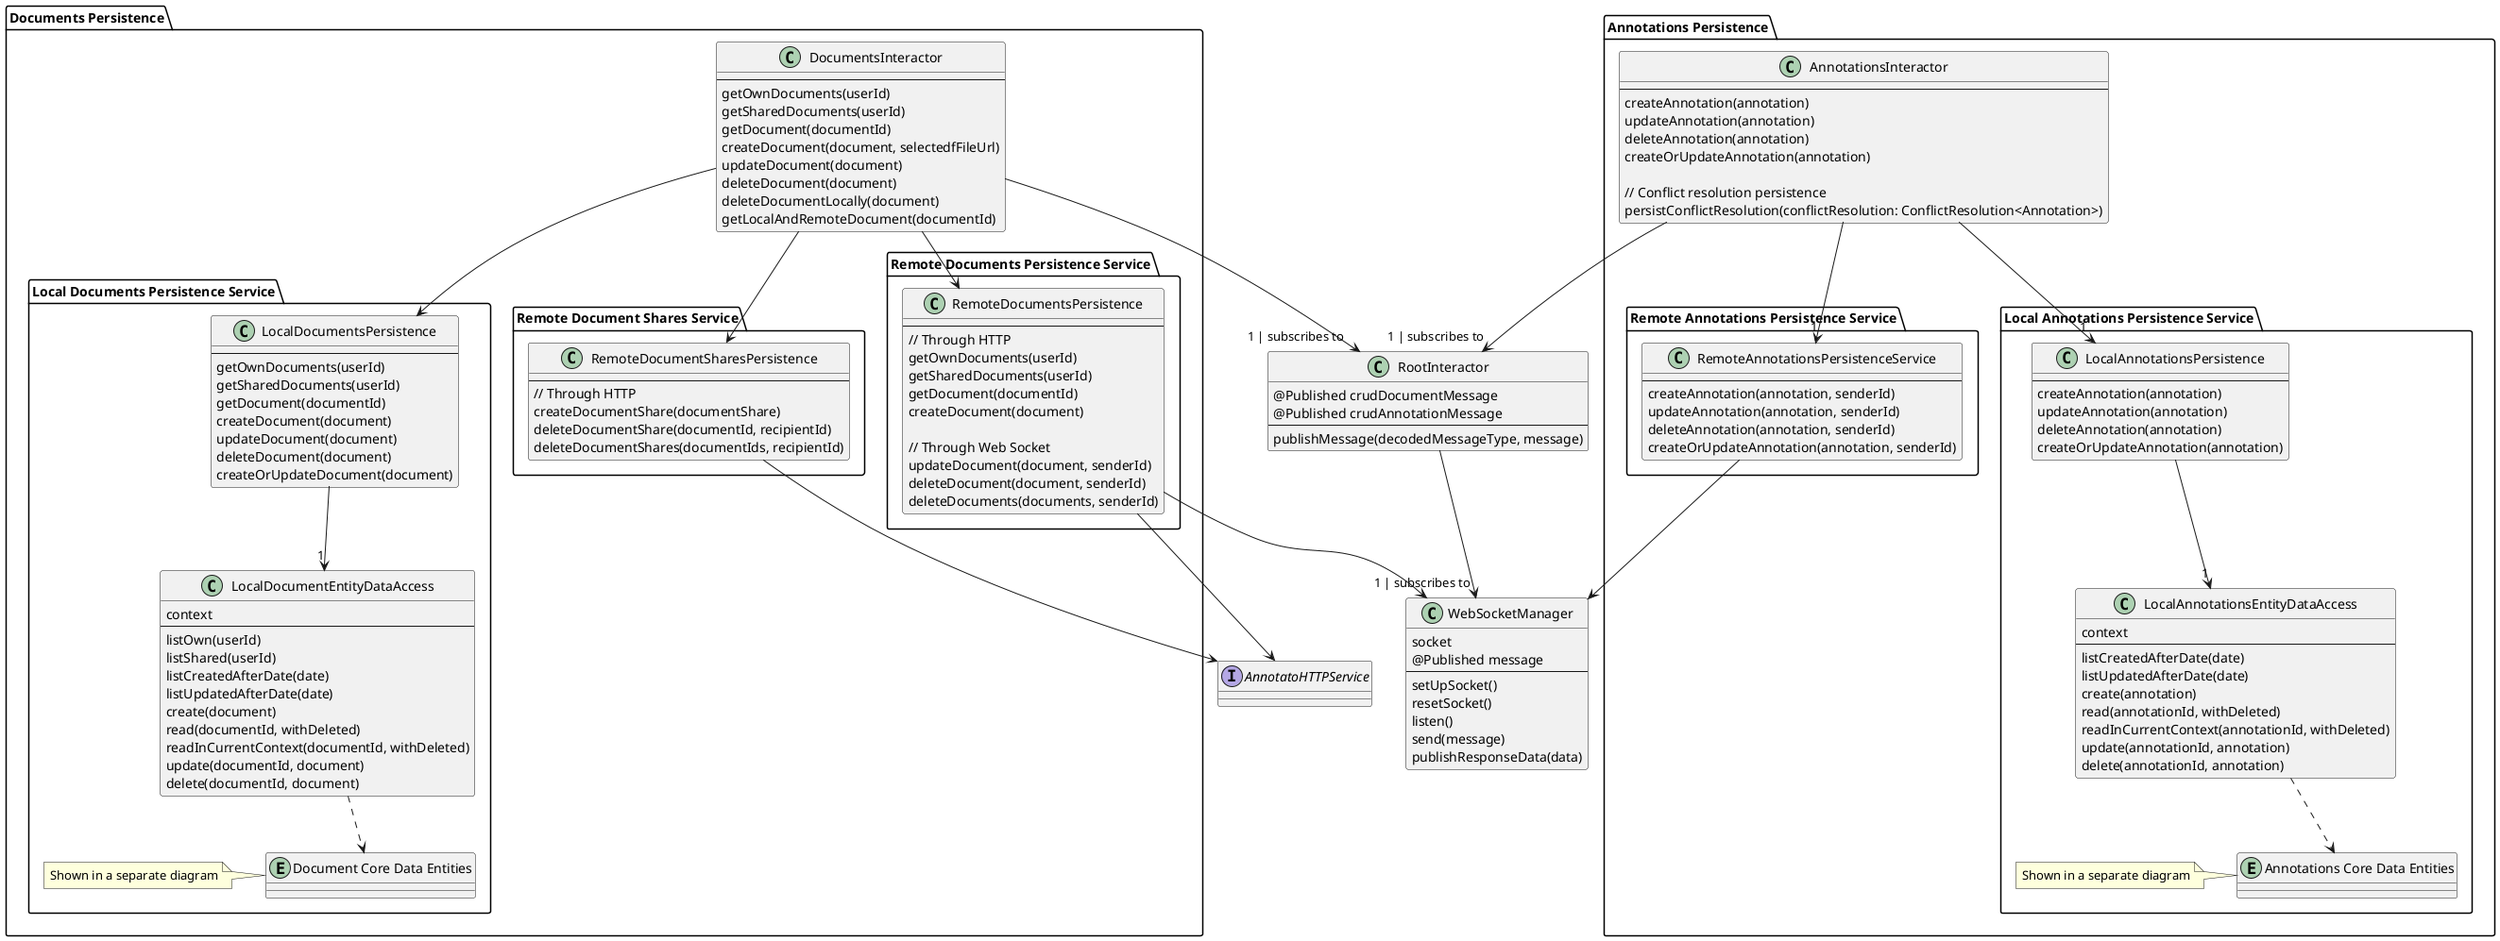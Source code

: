 @startuml

' Shared
Class WebSocketManager {
    socket
    @Published message
    --
    setUpSocket()
    resetSocket()
    listen()
    send(message)
    publishResponseData(data)
}

Class RootInteractor {
    @Published crudDocumentMessage
    @Published crudAnnotationMessage
    --
    publishMessage(decodedMessageType, message)
}
Interface AnnotatoHTTPService {
}

' Documents
package "Documents Persistence" {
    Class DocumentsInteractor {
        --
        getOwnDocuments(userId)
        getSharedDocuments(userId)
        getDocument(documentId)
        createDocument(document, selectedfFileUrl)
        updateDocument(document)
        deleteDocument(document)
        deleteDocumentLocally(document)
        getLocalAndRemoteDocument(documentId)
    }

    RootInteractor --down> "1 | subscribes to" WebSocketManager
    DocumentsInteractor --down> "1 | subscribes to" RootInteractor

    package "Remote Documents Persistence Service" {
        Class RemoteDocumentsPersistence {
            --
            // Through HTTP
            getOwnDocuments(userId)
            getSharedDocuments(userId)
            getDocument(documentId)
            createDocument(document)

            // Through Web Socket
            updateDocument(document, senderId)
            deleteDocument(document, senderId)
            deleteDocuments(documents, senderId)
        }
    }
    RemoteDocumentsPersistence --down> AnnotatoHTTPService
    RemoteDocumentsPersistence --down> WebSocketManager

    package "Local Documents Persistence Service" {
        Class LocalDocumentsPersistence {
            --
            getOwnDocuments(userId)
            getSharedDocuments(userId)
            getDocument(documentId)
            createDocument(document)
            updateDocument(document)
            deleteDocument(document)
            createOrUpdateDocument(document)
        }

        Class LocalDocumentEntityDataAccess {
            context
            --
            listOwn(userId)
            listShared(userId)
            listCreatedAfterDate(date)
            listUpdatedAfterDate(date)
            create(document)
            read(documentId, withDeleted)
            readInCurrentContext(documentId, withDeleted)
            update(documentId, document)
            delete(documentId, document)
        }

        entity "Document Core Data Entities"
        note "Shown in a separate diagram" as N1
        "Document Core Data Entities" ..left N1

        LocalDocumentEntityDataAccess ..down> "Document Core Data Entities"
        LocalDocumentsPersistence --down> "1" LocalDocumentEntityDataAccess
    }

    package "Remote Document Shares Service" {
        Class RemoteDocumentSharesPersistence {
            --
            // Through HTTP
            createDocumentShare(documentShare)
            deleteDocumentShare(documentId, recipientId)
            deleteDocumentShares(documentIds, recipientId)
        }
        RemoteDocumentSharesPersistence --> AnnotatoHTTPService
    }

    DocumentsInteractor --down> RemoteDocumentsPersistence
    DocumentsInteractor --down> LocalDocumentsPersistence
    DocumentsInteractor --down> RemoteDocumentSharesPersistence
}

' Annotations
package "Annotations Persistence" {
    Class AnnotationsInteractor {
        --
        createAnnotation(annotation)
        updateAnnotation(annotation)
        deleteAnnotation(annotation)
        createOrUpdateAnnotation(annotation)

        // Conflict resolution persistence
        persistConflictResolution(conflictResolution: ConflictResolution<Annotation>)
    }

    package "Remote Annotations Persistence Service" {
        Class RemoteAnnotationsPersistenceService {
            --
            createAnnotation(annotation, senderId)
            updateAnnotation(annotation, senderId)
            deleteAnnotation(annotation, senderId)
            createOrUpdateAnnotation(annotation, senderId)
        }
        RemoteAnnotationsPersistenceService --down> WebSocketManager
    }

    package "Local Annotations Persistence Service" {
        Class LocalAnnotationsPersistence {
            --
            createAnnotation(annotation)
            updateAnnotation(annotation)
            deleteAnnotation(annotation)
            createOrUpdateAnnotation(annotation)
        }

        Class LocalAnnotationsEntityDataAccess {
            context
            --
            listCreatedAfterDate(date)
            listUpdatedAfterDate(date)
            create(annotation)
            read(annotationId, withDeleted)
            readInCurrentContext(annotationId, withDeleted)
            update(annotationId, annotation)
            delete(annotationId, annotation)
        }

        entity "Annotations Core Data Entities"
        note "Shown in a separate diagram" as N2
        "Annotations Core Data Entities" ..left N2

        LocalAnnotationsEntityDataAccess ..down> "Annotations Core Data Entities"
        LocalAnnotationsPersistence --down> "1" LocalAnnotationsEntityDataAccess
    }
    AnnotationsInteractor --down> "1" RemoteAnnotationsPersistenceService
    AnnotationsInteractor --down> "1" LocalAnnotationsPersistence
    AnnotationsInteractor --down> "1 | subscribes to" RootInteractor
}
@enduml
